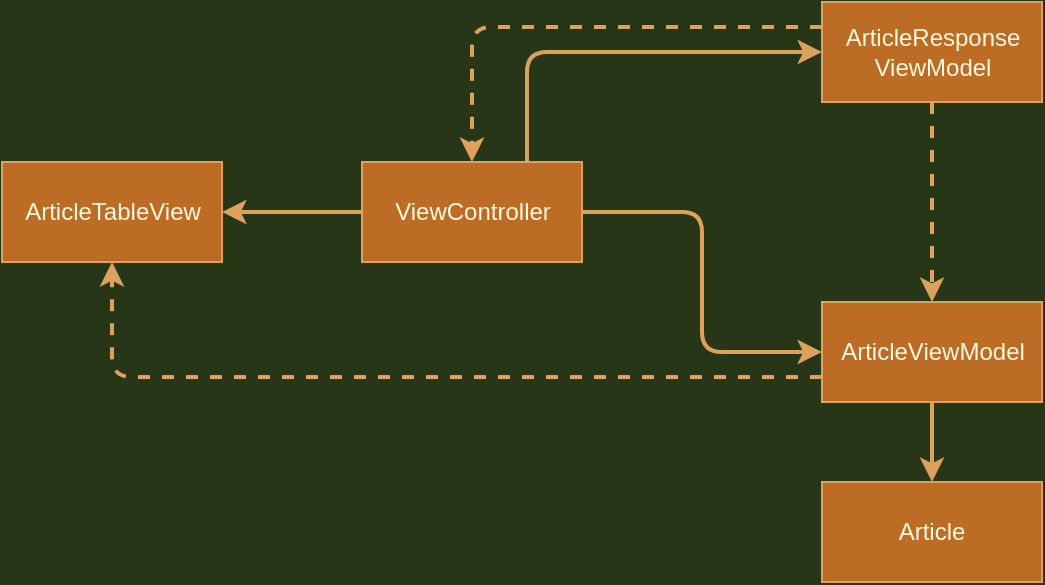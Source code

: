 <mxfile version="15.8.4" type="device"><diagram id="C5RBs43oDa-KdzZeNtuy" name="Page-1"><mxGraphModel dx="946" dy="596" grid="1" gridSize="10" guides="1" tooltips="1" connect="1" arrows="1" fold="1" page="1" pageScale="1" pageWidth="827" pageHeight="1169" background="#283618" math="0" shadow="0"><root><mxCell id="WIyWlLk6GJQsqaUBKTNV-0"/><mxCell id="WIyWlLk6GJQsqaUBKTNV-1" parent="WIyWlLk6GJQsqaUBKTNV-0"/><mxCell id="rUMTOJsAPRvekQHkc20l-0" value="ArticleTableView" style="html=1;fillColor=#BC6C25;strokeColor=#DDA15E;fontColor=#FEFAE0;" vertex="1" parent="WIyWlLk6GJQsqaUBKTNV-1"><mxGeometry x="90" y="180" width="110" height="50" as="geometry"/></mxCell><mxCell id="rUMTOJsAPRvekQHkc20l-4" style="edgeStyle=orthogonalEdgeStyle;curved=0;rounded=1;sketch=0;orthogonalLoop=1;jettySize=auto;html=1;entryX=1;entryY=0.5;entryDx=0;entryDy=0;fontColor=#FEFAE0;strokeColor=#DDA15E;fillColor=#BC6C25;strokeWidth=2;" edge="1" parent="WIyWlLk6GJQsqaUBKTNV-1" source="rUMTOJsAPRvekQHkc20l-1" target="rUMTOJsAPRvekQHkc20l-0"><mxGeometry relative="1" as="geometry"/></mxCell><mxCell id="rUMTOJsAPRvekQHkc20l-5" style="edgeStyle=orthogonalEdgeStyle;curved=0;rounded=1;sketch=0;orthogonalLoop=1;jettySize=auto;html=1;entryX=0;entryY=0.5;entryDx=0;entryDy=0;fontColor=#FEFAE0;strokeColor=#DDA15E;fillColor=#BC6C25;strokeWidth=2;exitX=0.75;exitY=0;exitDx=0;exitDy=0;" edge="1" parent="WIyWlLk6GJQsqaUBKTNV-1" source="rUMTOJsAPRvekQHkc20l-1" target="rUMTOJsAPRvekQHkc20l-3"><mxGeometry relative="1" as="geometry"/></mxCell><mxCell id="rUMTOJsAPRvekQHkc20l-6" style="edgeStyle=orthogonalEdgeStyle;curved=0;rounded=1;sketch=0;orthogonalLoop=1;jettySize=auto;html=1;entryX=0;entryY=0.5;entryDx=0;entryDy=0;fontColor=#FEFAE0;strokeColor=#DDA15E;fillColor=#BC6C25;strokeWidth=2;" edge="1" parent="WIyWlLk6GJQsqaUBKTNV-1" source="rUMTOJsAPRvekQHkc20l-1" target="rUMTOJsAPRvekQHkc20l-2"><mxGeometry relative="1" as="geometry"/></mxCell><mxCell id="rUMTOJsAPRvekQHkc20l-1" value="ViewController" style="html=1;rounded=0;sketch=0;fontColor=#FEFAE0;strokeColor=#DDA15E;fillColor=#BC6C25;" vertex="1" parent="WIyWlLk6GJQsqaUBKTNV-1"><mxGeometry x="270" y="180" width="110" height="50" as="geometry"/></mxCell><mxCell id="rUMTOJsAPRvekQHkc20l-9" value="" style="edgeStyle=orthogonalEdgeStyle;curved=0;rounded=1;sketch=0;orthogonalLoop=1;jettySize=auto;html=1;fontColor=#FEFAE0;strokeColor=#DDA15E;strokeWidth=2;fillColor=#BC6C25;" edge="1" parent="WIyWlLk6GJQsqaUBKTNV-1" source="rUMTOJsAPRvekQHkc20l-2" target="rUMTOJsAPRvekQHkc20l-8"><mxGeometry relative="1" as="geometry"/></mxCell><mxCell id="rUMTOJsAPRvekQHkc20l-11" style="edgeStyle=orthogonalEdgeStyle;curved=0;rounded=1;sketch=0;orthogonalLoop=1;jettySize=auto;html=1;exitX=0;exitY=0.75;exitDx=0;exitDy=0;entryX=0.5;entryY=1;entryDx=0;entryDy=0;dashed=1;fontColor=#FEFAE0;strokeColor=#DDA15E;strokeWidth=2;fillColor=#BC6C25;" edge="1" parent="WIyWlLk6GJQsqaUBKTNV-1" source="rUMTOJsAPRvekQHkc20l-2" target="rUMTOJsAPRvekQHkc20l-0"><mxGeometry relative="1" as="geometry"/></mxCell><mxCell id="rUMTOJsAPRvekQHkc20l-2" value="ArticleViewModel" style="html=1;rounded=0;sketch=0;fontColor=#FEFAE0;strokeColor=#DDA15E;fillColor=#BC6C25;" vertex="1" parent="WIyWlLk6GJQsqaUBKTNV-1"><mxGeometry x="500" y="250" width="110" height="50" as="geometry"/></mxCell><mxCell id="rUMTOJsAPRvekQHkc20l-7" style="edgeStyle=orthogonalEdgeStyle;curved=0;rounded=1;sketch=0;orthogonalLoop=1;jettySize=auto;html=1;entryX=0.5;entryY=0;entryDx=0;entryDy=0;fontColor=#FEFAE0;strokeColor=#DDA15E;fillColor=#BC6C25;dashed=1;strokeWidth=2;" edge="1" parent="WIyWlLk6GJQsqaUBKTNV-1" source="rUMTOJsAPRvekQHkc20l-3" target="rUMTOJsAPRvekQHkc20l-2"><mxGeometry relative="1" as="geometry"/></mxCell><mxCell id="rUMTOJsAPRvekQHkc20l-10" style="edgeStyle=orthogonalEdgeStyle;curved=0;rounded=1;sketch=0;orthogonalLoop=1;jettySize=auto;html=1;entryX=0.5;entryY=0;entryDx=0;entryDy=0;fontColor=#FEFAE0;strokeColor=#DDA15E;strokeWidth=2;fillColor=#BC6C25;exitX=0;exitY=0.25;exitDx=0;exitDy=0;dashed=1;" edge="1" parent="WIyWlLk6GJQsqaUBKTNV-1" source="rUMTOJsAPRvekQHkc20l-3" target="rUMTOJsAPRvekQHkc20l-1"><mxGeometry relative="1" as="geometry"/></mxCell><mxCell id="rUMTOJsAPRvekQHkc20l-3" value="ArticleResponse&lt;br&gt;ViewModel" style="html=1;rounded=0;sketch=0;fontColor=#FEFAE0;strokeColor=#DDA15E;fillColor=#BC6C25;" vertex="1" parent="WIyWlLk6GJQsqaUBKTNV-1"><mxGeometry x="500" y="100" width="110" height="50" as="geometry"/></mxCell><mxCell id="rUMTOJsAPRvekQHkc20l-8" value="Article" style="whiteSpace=wrap;html=1;rounded=0;fontColor=#FEFAE0;strokeColor=#DDA15E;fillColor=#BC6C25;sketch=0;" vertex="1" parent="WIyWlLk6GJQsqaUBKTNV-1"><mxGeometry x="500" y="340" width="110" height="50" as="geometry"/></mxCell></root></mxGraphModel></diagram></mxfile>
